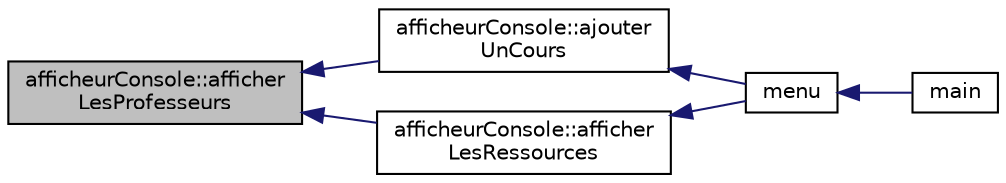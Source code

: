 digraph "afficheurConsole::afficherLesProfesseurs"
{
  edge [fontname="Helvetica",fontsize="10",labelfontname="Helvetica",labelfontsize="10"];
  node [fontname="Helvetica",fontsize="10",shape=record];
  rankdir="LR";
  Node110 [label="afficheurConsole::afficher\lLesProfesseurs",height=0.2,width=0.4,color="black", fillcolor="grey75", style="filled", fontcolor="black"];
  Node110 -> Node111 [dir="back",color="midnightblue",fontsize="10",style="solid"];
  Node111 [label="afficheurConsole::ajouter\lUnCours",height=0.2,width=0.4,color="black", fillcolor="white", style="filled",URL="$classafficheur_console.html#a49b72edf4baf8f7ec4898b61c48212fa"];
  Node111 -> Node112 [dir="back",color="midnightblue",fontsize="10",style="solid"];
  Node112 [label="menu",height=0.2,width=0.4,color="black", fillcolor="white", style="filled",URL="$main_8cpp.html#aaeb94d4bc6770f26e4bcfb2f9fcc9b15"];
  Node112 -> Node113 [dir="back",color="midnightblue",fontsize="10",style="solid"];
  Node113 [label="main",height=0.2,width=0.4,color="black", fillcolor="white", style="filled",URL="$main_8cpp.html#ae66f6b31b5ad750f1fe042a706a4e3d4"];
  Node110 -> Node114 [dir="back",color="midnightblue",fontsize="10",style="solid"];
  Node114 [label="afficheurConsole::afficher\lLesRessources",height=0.2,width=0.4,color="black", fillcolor="white", style="filled",URL="$classafficheur_console.html#a88dc8bce2d36314f98b1ba21e8e9b214"];
  Node114 -> Node112 [dir="back",color="midnightblue",fontsize="10",style="solid"];
}
